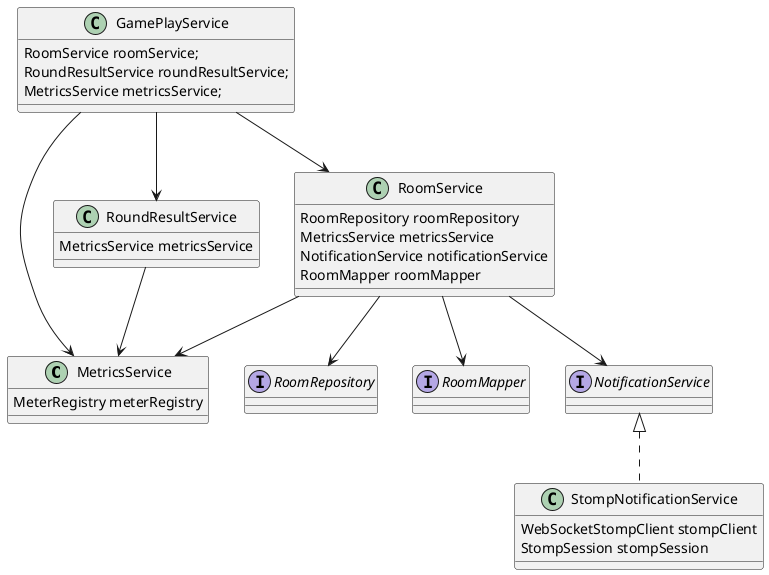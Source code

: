 @startuml
'https://plantuml.com/class-diagram

class MetricsService {
    MeterRegistry meterRegistry
}

class RoomService {
    RoomRepository roomRepository
    MetricsService metricsService
    NotificationService notificationService
    RoomMapper roomMapper
}

interface RoomRepository {
}

interface RoomMapper {
}

interface NotificationService {
}

class StompNotificationService implements NotificationService {
    WebSocketStompClient stompClient
    StompSession stompSession
}

class GamePlayService {
    RoomService roomService;
    RoundResultService roundResultService;
    MetricsService metricsService;
}

class RoundResultService {
    MetricsService metricsService
}

RoomService --> RoomRepository
RoomService --> MetricsService
RoomService --> NotificationService
RoomService --> RoomMapper
GamePlayService --> RoomService
GamePlayService --> MetricsService
GamePlayService --> RoundResultService
RoundResultService --> MetricsService

@enduml